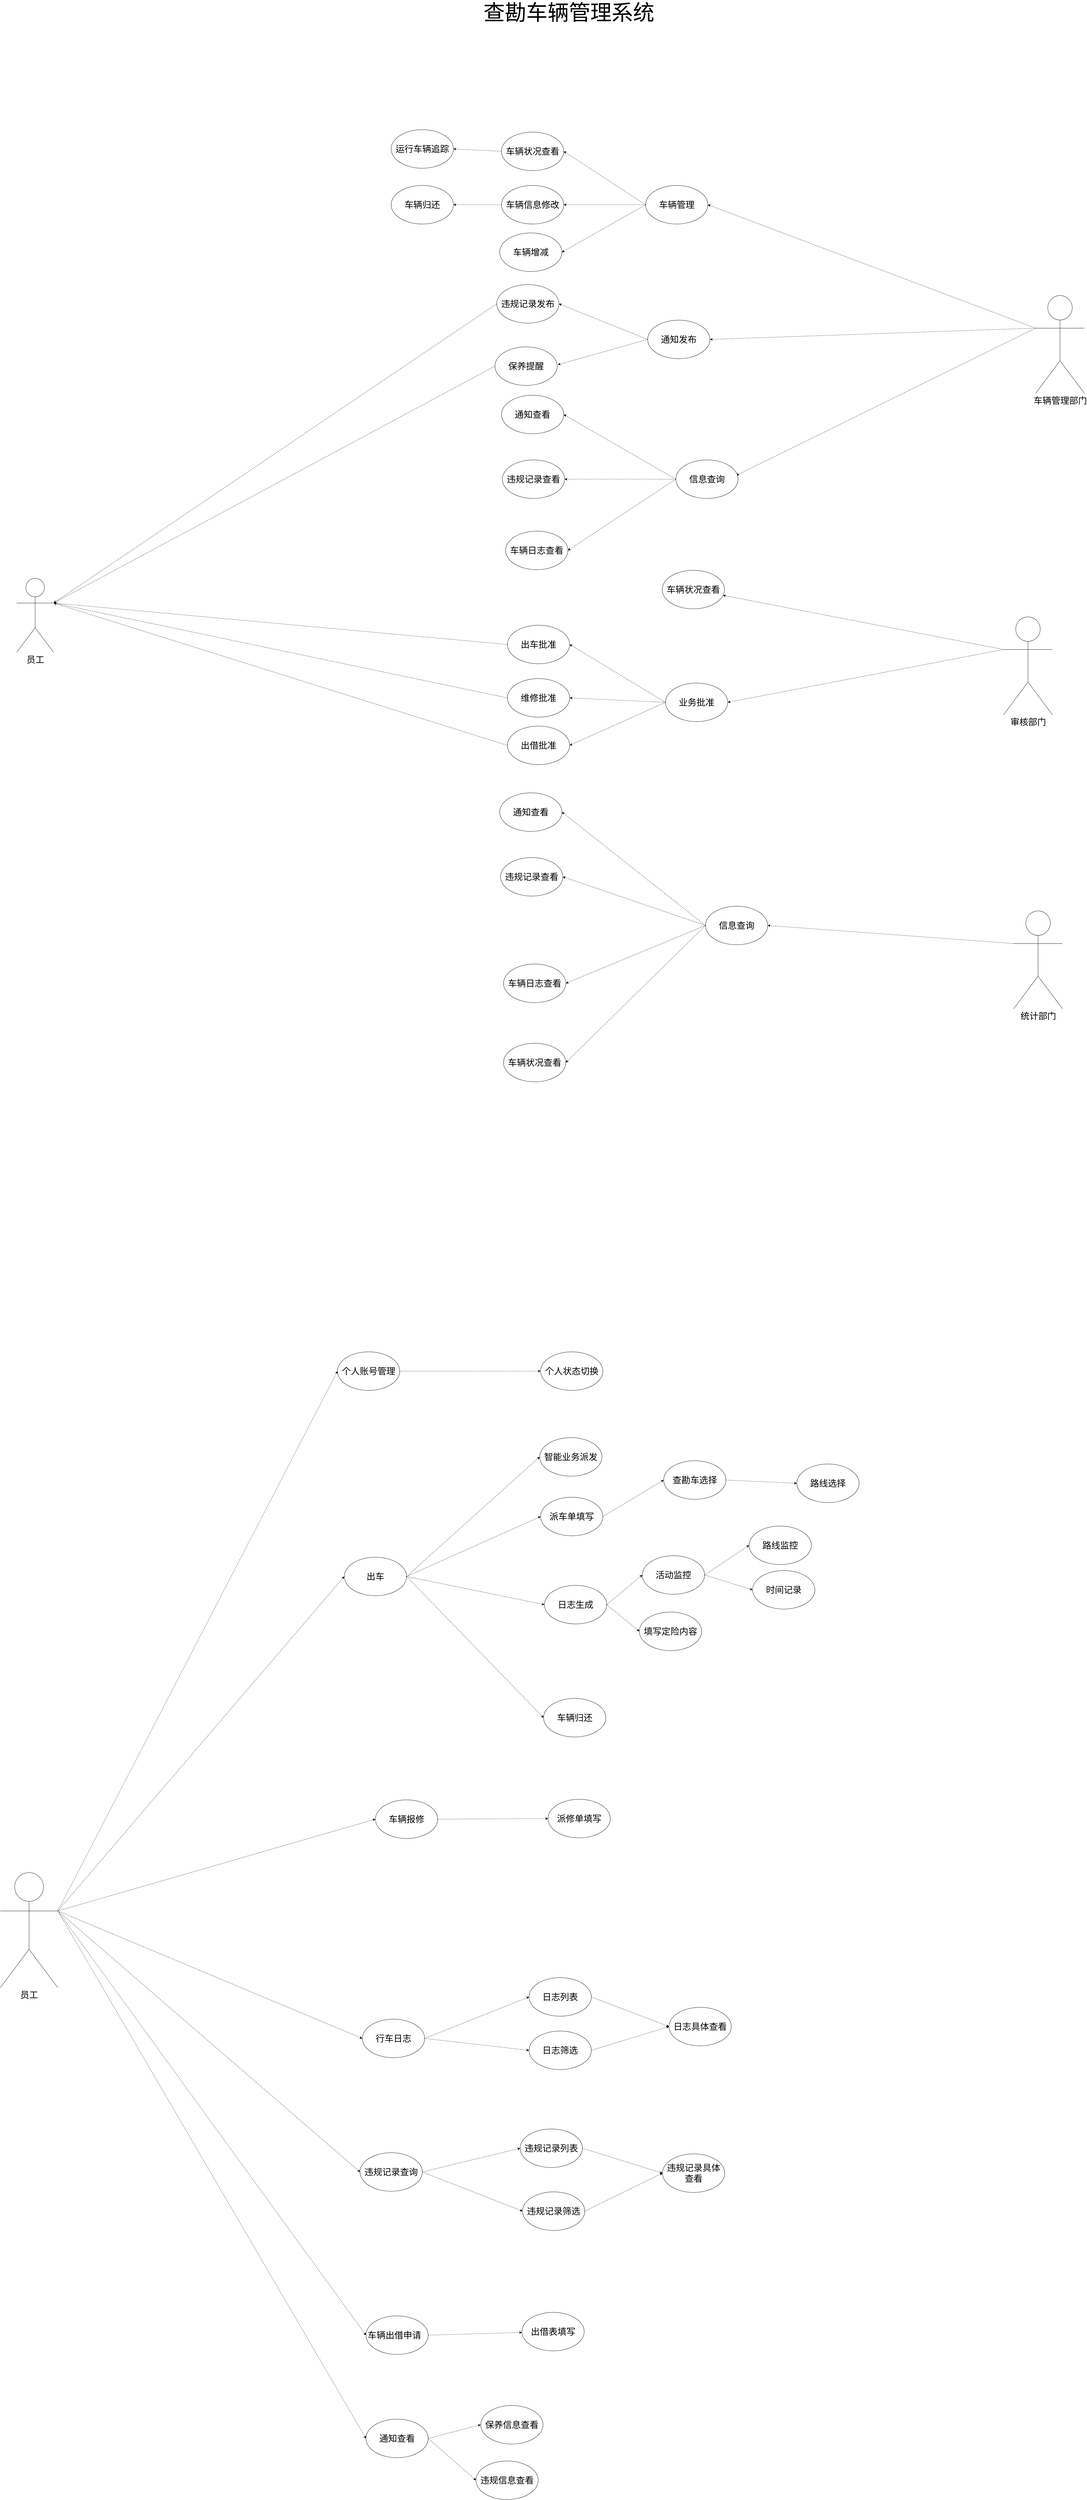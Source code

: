 <mxfile version="15.8.7" type="device"><diagram id="AefqvXw4kPY2xHrGlWsu" name="第 1 页"><mxGraphModel dx="3366" dy="1854" grid="0" gridSize="10" guides="1" tooltips="1" connect="1" arrows="1" fold="1" page="0" pageScale="1" pageWidth="827" pageHeight="1169" math="0" shadow="0"><root><mxCell id="0"/><mxCell id="1" parent="0"/><mxCell id="uO8q6Wdo7uk9rWbUg5Nj-2" value="&lt;font style=&quot;font-size: 30px;&quot;&gt;员工&lt;/font&gt;" style="shape=umlActor;verticalLabelPosition=bottom;verticalAlign=top;html=1;fontSize=30;" parent="1" vertex="1"><mxGeometry x="19" y="2154" width="125" height="250" as="geometry"/></mxCell><mxCell id="uO8q6Wdo7uk9rWbUg5Nj-3" value="&lt;font style=&quot;font-size: 72px&quot;&gt;查勘车辆管理系统&lt;/font&gt;" style="text;html=1;resizable=0;autosize=1;align=center;verticalAlign=middle;points=[];fillColor=none;strokeColor=none;rounded=0;fontSize=30;" parent="1" vertex="1"><mxGeometry x="1588" y="221" width="586" height="54" as="geometry"/></mxCell><mxCell id="uO8q6Wdo7uk9rWbUg5Nj-77" style="edgeStyle=none;rounded=0;orthogonalLoop=1;jettySize=auto;html=1;exitX=1;exitY=0.5;exitDx=0;exitDy=0;entryX=0;entryY=0.5;entryDx=0;entryDy=0;dashed=1;fontSize=30;" parent="1" source="uO8q6Wdo7uk9rWbUg5Nj-4" target="uO8q6Wdo7uk9rWbUg5Nj-21" edge="1"><mxGeometry relative="1" as="geometry"/></mxCell><mxCell id="uO8q6Wdo7uk9rWbUg5Nj-78" style="edgeStyle=none;rounded=0;orthogonalLoop=1;jettySize=auto;html=1;exitX=1;exitY=0.5;exitDx=0;exitDy=0;entryX=0;entryY=0.5;entryDx=0;entryDy=0;dashed=1;fontSize=30;" parent="1" source="uO8q6Wdo7uk9rWbUg5Nj-4" target="uO8q6Wdo7uk9rWbUg5Nj-32" edge="1"><mxGeometry relative="1" as="geometry"/></mxCell><mxCell id="uO8q6Wdo7uk9rWbUg5Nj-86" style="edgeStyle=none;rounded=0;orthogonalLoop=1;jettySize=auto;html=1;exitX=1;exitY=0.5;exitDx=0;exitDy=0;entryX=0;entryY=0.5;entryDx=0;entryDy=0;dashed=1;fontSize=30;" parent="1" source="uO8q6Wdo7uk9rWbUg5Nj-4" target="uO8q6Wdo7uk9rWbUg5Nj-24" edge="1"><mxGeometry relative="1" as="geometry"><mxPoint x="1792" y="6003" as="targetPoint"/></mxGeometry></mxCell><mxCell id="uO8q6Wdo7uk9rWbUg5Nj-115" style="edgeStyle=none;rounded=0;orthogonalLoop=1;jettySize=auto;html=1;exitX=1;exitY=0.5;exitDx=0;exitDy=0;entryX=0;entryY=0.5;entryDx=0;entryDy=0;dashed=1;fontSize=70;" parent="1" source="uO8q6Wdo7uk9rWbUg5Nj-4" target="uO8q6Wdo7uk9rWbUg5Nj-114" edge="1"><mxGeometry relative="1" as="geometry"/></mxCell><mxCell id="uO8q6Wdo7uk9rWbUg5Nj-4" value="&lt;font style=&quot;font-size: 30px;&quot;&gt;出车&lt;/font&gt;" style="ellipse;whiteSpace=wrap;html=1;fontSize=30;" parent="1" vertex="1"><mxGeometry x="1124" y="5453" width="210" height="130" as="geometry"/></mxCell><mxCell id="uO8q6Wdo7uk9rWbUg5Nj-68" style="edgeStyle=none;rounded=0;orthogonalLoop=1;jettySize=auto;html=1;exitX=0;exitY=0.333;exitDx=0;exitDy=0;exitPerimeter=0;entryX=1;entryY=0.5;entryDx=0;entryDy=0;dashed=1;fontSize=30;" parent="1" source="uO8q6Wdo7uk9rWbUg5Nj-5" target="uO8q6Wdo7uk9rWbUg5Nj-14" edge="1"><mxGeometry relative="1" as="geometry"/></mxCell><mxCell id="PCIgIh8agnce-Jcg2lv6-7" style="edgeStyle=none;rounded=0;orthogonalLoop=1;jettySize=auto;html=1;exitX=0;exitY=0.333;exitDx=0;exitDy=0;exitPerimeter=0;entryX=1;entryY=0.5;entryDx=0;entryDy=0;dashed=1;fontSize=30;" parent="1" source="uO8q6Wdo7uk9rWbUg5Nj-5" target="uO8q6Wdo7uk9rWbUg5Nj-18" edge="1"><mxGeometry relative="1" as="geometry"/></mxCell><mxCell id="PCIgIh8agnce-Jcg2lv6-8" style="edgeStyle=none;rounded=0;orthogonalLoop=1;jettySize=auto;html=1;exitX=0;exitY=0.333;exitDx=0;exitDy=0;exitPerimeter=0;dashed=1;fontSize=30;entryX=0.972;entryY=0.4;entryDx=0;entryDy=0;entryPerimeter=0;" parent="1" source="uO8q6Wdo7uk9rWbUg5Nj-5" target="uO8q6Wdo7uk9rWbUg5Nj-50" edge="1"><mxGeometry relative="1" as="geometry"><mxPoint x="2387.143" y="1710.0" as="targetPoint"/></mxGeometry></mxCell><mxCell id="uO8q6Wdo7uk9rWbUg5Nj-5" value="&lt;font style=&quot;font-size: 30px&quot;&gt;车辆管理部门&lt;/font&gt;" style="shape=umlActor;verticalLabelPosition=bottom;verticalAlign=top;html=1;fontSize=30;" parent="1" vertex="1"><mxGeometry x="3455" y="1201" width="165" height="330" as="geometry"/></mxCell><mxCell id="uO8q6Wdo7uk9rWbUg5Nj-87" style="edgeStyle=none;rounded=0;orthogonalLoop=1;jettySize=auto;html=1;exitX=1;exitY=0.5;exitDx=0;exitDy=0;entryX=0;entryY=0.5;entryDx=0;entryDy=0;dashed=1;fontSize=30;" parent="1" source="uO8q6Wdo7uk9rWbUg5Nj-6" target="uO8q6Wdo7uk9rWbUg5Nj-30" edge="1"><mxGeometry relative="1" as="geometry"/></mxCell><mxCell id="uO8q6Wdo7uk9rWbUg5Nj-6" value="&lt;span style=&quot;font-size: 30px;&quot;&gt;车辆报修&lt;/span&gt;" style="ellipse;whiteSpace=wrap;html=1;fontSize=30;" parent="1" vertex="1"><mxGeometry x="1229" y="6271" width="210" height="130" as="geometry"/></mxCell><mxCell id="uO8q6Wdo7uk9rWbUg5Nj-88" style="edgeStyle=none;rounded=0;orthogonalLoop=1;jettySize=auto;html=1;exitX=1;exitY=0.5;exitDx=0;exitDy=0;entryX=0;entryY=0.5;entryDx=0;entryDy=0;dashed=1;fontSize=30;" parent="1" source="uO8q6Wdo7uk9rWbUg5Nj-7" target="uO8q6Wdo7uk9rWbUg5Nj-31" edge="1"><mxGeometry relative="1" as="geometry"/></mxCell><mxCell id="uO8q6Wdo7uk9rWbUg5Nj-89" style="edgeStyle=none;rounded=0;orthogonalLoop=1;jettySize=auto;html=1;exitX=1;exitY=0.5;exitDx=0;exitDy=0;entryX=0;entryY=0.5;entryDx=0;entryDy=0;dashed=1;fontSize=30;" parent="1" source="uO8q6Wdo7uk9rWbUg5Nj-7" target="uO8q6Wdo7uk9rWbUg5Nj-40" edge="1"><mxGeometry relative="1" as="geometry"/></mxCell><mxCell id="uO8q6Wdo7uk9rWbUg5Nj-7" value="&lt;span style=&quot;font-size: 30px;&quot;&gt;行车日志&lt;/span&gt;" style="ellipse;whiteSpace=wrap;html=1;fontSize=30;" parent="1" vertex="1"><mxGeometry x="1185" y="7010" width="210" height="130" as="geometry"/></mxCell><mxCell id="uO8q6Wdo7uk9rWbUg5Nj-92" style="edgeStyle=none;rounded=0;orthogonalLoop=1;jettySize=auto;html=1;exitX=1;exitY=0.5;exitDx=0;exitDy=0;entryX=0;entryY=0.5;entryDx=0;entryDy=0;dashed=1;fontSize=30;" parent="1" source="uO8q6Wdo7uk9rWbUg5Nj-8" target="uO8q6Wdo7uk9rWbUg5Nj-35" edge="1"><mxGeometry relative="1" as="geometry"/></mxCell><mxCell id="uO8q6Wdo7uk9rWbUg5Nj-93" style="edgeStyle=none;rounded=0;orthogonalLoop=1;jettySize=auto;html=1;exitX=1;exitY=0.5;exitDx=0;exitDy=0;entryX=0;entryY=0.5;entryDx=0;entryDy=0;dashed=1;fontSize=30;" parent="1" source="uO8q6Wdo7uk9rWbUg5Nj-8" target="uO8q6Wdo7uk9rWbUg5Nj-39" edge="1"><mxGeometry relative="1" as="geometry"/></mxCell><mxCell id="uO8q6Wdo7uk9rWbUg5Nj-8" value="&lt;span style=&quot;font-size: 30px;&quot;&gt;违规记录查询&lt;/span&gt;" style="ellipse;whiteSpace=wrap;html=1;fontSize=30;" parent="1" vertex="1"><mxGeometry x="1177" y="7460" width="210" height="130" as="geometry"/></mxCell><mxCell id="uO8q6Wdo7uk9rWbUg5Nj-96" style="edgeStyle=none;rounded=0;orthogonalLoop=1;jettySize=auto;html=1;exitX=1;exitY=0.5;exitDx=0;exitDy=0;dashed=1;fontSize=30;" parent="1" source="uO8q6Wdo7uk9rWbUg5Nj-9" target="uO8q6Wdo7uk9rWbUg5Nj-36" edge="1"><mxGeometry relative="1" as="geometry"/></mxCell><mxCell id="uO8q6Wdo7uk9rWbUg5Nj-9" value="&lt;span style=&quot;font-size: 30px&quot;&gt;车辆出借申请&lt;/span&gt;&lt;span style=&quot;color: rgba(0 , 0 , 0 , 0) ; font-family: monospace ; font-size: 30px&quot;&gt;%&lt;/span&gt;" style="ellipse;whiteSpace=wrap;html=1;fontSize=30;" parent="1" vertex="1"><mxGeometry x="1197" y="8010" width="210" height="130" as="geometry"/></mxCell><mxCell id="uO8q6Wdo7uk9rWbUg5Nj-119" style="edgeStyle=none;rounded=0;orthogonalLoop=1;jettySize=auto;html=1;exitX=1;exitY=0.5;exitDx=0;exitDy=0;entryX=0;entryY=0.5;entryDx=0;entryDy=0;dashed=1;fontSize=70;" parent="1" source="uO8q6Wdo7uk9rWbUg5Nj-10" target="uO8q6Wdo7uk9rWbUg5Nj-118" edge="1"><mxGeometry relative="1" as="geometry"/></mxCell><mxCell id="uO8q6Wdo7uk9rWbUg5Nj-120" style="edgeStyle=none;rounded=0;orthogonalLoop=1;jettySize=auto;html=1;exitX=1;exitY=0.5;exitDx=0;exitDy=0;entryX=0;entryY=0.5;entryDx=0;entryDy=0;dashed=1;fontSize=70;" parent="1" source="uO8q6Wdo7uk9rWbUg5Nj-10" target="uO8q6Wdo7uk9rWbUg5Nj-117" edge="1"><mxGeometry relative="1" as="geometry"/></mxCell><mxCell id="uO8q6Wdo7uk9rWbUg5Nj-10" value="&lt;span style=&quot;font-size: 30px;&quot;&gt;通知查看&lt;/span&gt;" style="ellipse;whiteSpace=wrap;html=1;fontSize=30;" parent="1" vertex="1"><mxGeometry x="1197" y="8358" width="210" height="130" as="geometry"/></mxCell><mxCell id="uO8q6Wdo7uk9rWbUg5Nj-72" style="edgeStyle=none;rounded=0;orthogonalLoop=1;jettySize=auto;html=1;exitX=0;exitY=0.5;exitDx=0;exitDy=0;entryX=1;entryY=0.333;entryDx=0;entryDy=0;entryPerimeter=0;dashed=1;fontSize=30;" parent="1" source="uO8q6Wdo7uk9rWbUg5Nj-11" target="uO8q6Wdo7uk9rWbUg5Nj-2" edge="1"><mxGeometry relative="1" as="geometry"/></mxCell><mxCell id="uO8q6Wdo7uk9rWbUg5Nj-11" value="&lt;span style=&quot;font-size: 30px;&quot;&gt;出车批准&lt;/span&gt;" style="ellipse;whiteSpace=wrap;html=1;fontSize=30;" parent="1" vertex="1"><mxGeometry x="1674" y="2312" width="210" height="130" as="geometry"/></mxCell><mxCell id="uO8q6Wdo7uk9rWbUg5Nj-97" style="edgeStyle=none;rounded=0;orthogonalLoop=1;jettySize=auto;html=1;exitX=1;exitY=0.333;exitDx=0;exitDy=0;exitPerimeter=0;entryX=0;entryY=0.5;entryDx=0;entryDy=0;dashed=1;fontSize=30;" parent="1" source="uO8q6Wdo7uk9rWbUg5Nj-13" target="uO8q6Wdo7uk9rWbUg5Nj-4" edge="1"><mxGeometry relative="1" as="geometry"/></mxCell><mxCell id="uO8q6Wdo7uk9rWbUg5Nj-98" style="edgeStyle=none;rounded=0;orthogonalLoop=1;jettySize=auto;html=1;exitX=1;exitY=0.333;exitDx=0;exitDy=0;exitPerimeter=0;entryX=0;entryY=0.5;entryDx=0;entryDy=0;dashed=1;fontSize=30;" parent="1" source="uO8q6Wdo7uk9rWbUg5Nj-13" target="uO8q6Wdo7uk9rWbUg5Nj-6" edge="1"><mxGeometry relative="1" as="geometry"/></mxCell><mxCell id="uO8q6Wdo7uk9rWbUg5Nj-99" style="edgeStyle=none;rounded=0;orthogonalLoop=1;jettySize=auto;html=1;exitX=1;exitY=0.333;exitDx=0;exitDy=0;exitPerimeter=0;entryX=0;entryY=0.5;entryDx=0;entryDy=0;dashed=1;fontSize=30;" parent="1" source="uO8q6Wdo7uk9rWbUg5Nj-13" target="uO8q6Wdo7uk9rWbUg5Nj-7" edge="1"><mxGeometry relative="1" as="geometry"/></mxCell><mxCell id="uO8q6Wdo7uk9rWbUg5Nj-100" style="edgeStyle=none;rounded=0;orthogonalLoop=1;jettySize=auto;html=1;exitX=1;exitY=0.333;exitDx=0;exitDy=0;exitPerimeter=0;entryX=0;entryY=0.5;entryDx=0;entryDy=0;dashed=1;fontSize=30;" parent="1" source="uO8q6Wdo7uk9rWbUg5Nj-13" target="uO8q6Wdo7uk9rWbUg5Nj-8" edge="1"><mxGeometry relative="1" as="geometry"/></mxCell><mxCell id="uO8q6Wdo7uk9rWbUg5Nj-101" style="edgeStyle=none;rounded=0;orthogonalLoop=1;jettySize=auto;html=1;exitX=1;exitY=0.333;exitDx=0;exitDy=0;exitPerimeter=0;entryX=0;entryY=0.5;entryDx=0;entryDy=0;dashed=1;fontSize=30;" parent="1" source="uO8q6Wdo7uk9rWbUg5Nj-13" target="uO8q6Wdo7uk9rWbUg5Nj-9" edge="1"><mxGeometry relative="1" as="geometry"/></mxCell><mxCell id="uO8q6Wdo7uk9rWbUg5Nj-102" style="edgeStyle=none;rounded=0;orthogonalLoop=1;jettySize=auto;html=1;exitX=1;exitY=0.333;exitDx=0;exitDy=0;exitPerimeter=0;entryX=0;entryY=0.5;entryDx=0;entryDy=0;dashed=1;fontSize=30;" parent="1" source="uO8q6Wdo7uk9rWbUg5Nj-13" target="uO8q6Wdo7uk9rWbUg5Nj-10" edge="1"><mxGeometry relative="1" as="geometry"/></mxCell><mxCell id="uO8q6Wdo7uk9rWbUg5Nj-110" style="edgeStyle=none;rounded=0;orthogonalLoop=1;jettySize=auto;html=1;exitX=1;exitY=0.333;exitDx=0;exitDy=0;exitPerimeter=0;entryX=0;entryY=0.5;entryDx=0;entryDy=0;dashed=1;fontSize=70;" parent="1" source="uO8q6Wdo7uk9rWbUg5Nj-13" target="uO8q6Wdo7uk9rWbUg5Nj-108" edge="1"><mxGeometry relative="1" as="geometry"/></mxCell><mxCell id="uO8q6Wdo7uk9rWbUg5Nj-13" value="&lt;font style=&quot;font-size: 30px;&quot;&gt;员工&lt;/font&gt;" style="shape=umlActor;verticalLabelPosition=bottom;verticalAlign=top;html=1;fontSize=30;" parent="1" vertex="1"><mxGeometry x="-36" y="6516" width="194" height="388" as="geometry"/></mxCell><mxCell id="uO8q6Wdo7uk9rWbUg5Nj-55" style="rounded=0;orthogonalLoop=1;jettySize=auto;html=1;exitX=0;exitY=0.5;exitDx=0;exitDy=0;entryX=1;entryY=0.5;entryDx=0;entryDy=0;dashed=1;fontSize=30;" parent="1" source="uO8q6Wdo7uk9rWbUg5Nj-14" target="uO8q6Wdo7uk9rWbUg5Nj-45" edge="1"><mxGeometry relative="1" as="geometry"/></mxCell><mxCell id="uO8q6Wdo7uk9rWbUg5Nj-57" style="edgeStyle=none;rounded=0;orthogonalLoop=1;jettySize=auto;html=1;exitX=0;exitY=0.5;exitDx=0;exitDy=0;entryX=1;entryY=0.5;entryDx=0;entryDy=0;dashed=1;fontSize=30;" parent="1" source="uO8q6Wdo7uk9rWbUg5Nj-14" target="uO8q6Wdo7uk9rWbUg5Nj-46" edge="1"><mxGeometry relative="1" as="geometry"/></mxCell><mxCell id="uO8q6Wdo7uk9rWbUg5Nj-58" style="edgeStyle=none;rounded=0;orthogonalLoop=1;jettySize=auto;html=1;exitX=0;exitY=0.5;exitDx=0;exitDy=0;entryX=1;entryY=0.5;entryDx=0;entryDy=0;dashed=1;fontSize=30;" parent="1" source="uO8q6Wdo7uk9rWbUg5Nj-14" target="uO8q6Wdo7uk9rWbUg5Nj-47" edge="1"><mxGeometry relative="1" as="geometry"/></mxCell><mxCell id="uO8q6Wdo7uk9rWbUg5Nj-14" value="&lt;span style=&quot;font-size: 30px;&quot;&gt;车辆管理&lt;/span&gt;" style="ellipse;whiteSpace=wrap;html=1;fontSize=30;" parent="1" vertex="1"><mxGeometry x="2140" y="830" width="210" height="130" as="geometry"/></mxCell><mxCell id="uO8q6Wdo7uk9rWbUg5Nj-73" style="edgeStyle=none;rounded=0;orthogonalLoop=1;jettySize=auto;html=1;exitX=0;exitY=0.5;exitDx=0;exitDy=0;entryX=1;entryY=0.333;entryDx=0;entryDy=0;entryPerimeter=0;dashed=1;fontSize=30;" parent="1" source="uO8q6Wdo7uk9rWbUg5Nj-15" target="uO8q6Wdo7uk9rWbUg5Nj-2" edge="1"><mxGeometry relative="1" as="geometry"/></mxCell><mxCell id="uO8q6Wdo7uk9rWbUg5Nj-15" value="&lt;span style=&quot;font-size: 30px;&quot;&gt;维修批准&lt;/span&gt;" style="ellipse;whiteSpace=wrap;html=1;fontSize=30;" parent="1" vertex="1"><mxGeometry x="1674" y="2492" width="210" height="130" as="geometry"/></mxCell><mxCell id="uO8q6Wdo7uk9rWbUg5Nj-16" value="&lt;span style=&quot;font-size: 30px;&quot;&gt;车辆日志查看&lt;/span&gt;" style="ellipse;whiteSpace=wrap;html=1;fontSize=30;" parent="1" vertex="1"><mxGeometry x="1661" y="3454" width="210" height="130" as="geometry"/></mxCell><mxCell id="uO8q6Wdo7uk9rWbUg5Nj-17" value="&lt;span style=&quot;font-size: 30px;&quot;&gt;违规记录查看&lt;/span&gt;" style="ellipse;whiteSpace=wrap;html=1;fontSize=30;" parent="1" vertex="1"><mxGeometry x="1657" y="1755" width="210" height="130" as="geometry"/></mxCell><mxCell id="uO8q6Wdo7uk9rWbUg5Nj-62" style="edgeStyle=none;rounded=0;orthogonalLoop=1;jettySize=auto;html=1;exitX=0;exitY=0.5;exitDx=0;exitDy=0;entryX=1;entryY=0.5;entryDx=0;entryDy=0;dashed=1;fontSize=30;" parent="1" source="uO8q6Wdo7uk9rWbUg5Nj-18" target="uO8q6Wdo7uk9rWbUg5Nj-51" edge="1"><mxGeometry relative="1" as="geometry"/></mxCell><mxCell id="uO8q6Wdo7uk9rWbUg5Nj-63" style="edgeStyle=none;rounded=0;orthogonalLoop=1;jettySize=auto;html=1;exitX=0;exitY=0.5;exitDx=0;exitDy=0;dashed=1;fontSize=30;" parent="1" source="uO8q6Wdo7uk9rWbUg5Nj-18" edge="1"><mxGeometry relative="1" as="geometry"><mxPoint x="1844" y="1434" as="targetPoint"/></mxGeometry></mxCell><mxCell id="uO8q6Wdo7uk9rWbUg5Nj-18" value="&lt;span style=&quot;font-size: 30px;&quot;&gt;通知发布&lt;/span&gt;" style="ellipse;whiteSpace=wrap;html=1;fontSize=30;" parent="1" vertex="1"><mxGeometry x="2147" y="1284" width="210" height="130" as="geometry"/></mxCell><mxCell id="uO8q6Wdo7uk9rWbUg5Nj-74" style="edgeStyle=none;rounded=0;orthogonalLoop=1;jettySize=auto;html=1;exitX=0;exitY=0.5;exitDx=0;exitDy=0;entryX=1;entryY=0.333;entryDx=0;entryDy=0;entryPerimeter=0;dashed=1;fontSize=30;" parent="1" source="uO8q6Wdo7uk9rWbUg5Nj-19" target="uO8q6Wdo7uk9rWbUg5Nj-2" edge="1"><mxGeometry relative="1" as="geometry"/></mxCell><mxCell id="uO8q6Wdo7uk9rWbUg5Nj-19" value="&lt;span style=&quot;font-size: 30px;&quot;&gt;出借批准&lt;/span&gt;" style="ellipse;whiteSpace=wrap;html=1;fontSize=30;" parent="1" vertex="1"><mxGeometry x="1674" y="2652" width="210" height="130" as="geometry"/></mxCell><mxCell id="uO8q6Wdo7uk9rWbUg5Nj-79" style="edgeStyle=none;rounded=0;orthogonalLoop=1;jettySize=auto;html=1;exitX=1;exitY=0.5;exitDx=0;exitDy=0;entryX=0;entryY=0.5;entryDx=0;entryDy=0;dashed=1;fontSize=30;" parent="1" source="uO8q6Wdo7uk9rWbUg5Nj-21" target="uO8q6Wdo7uk9rWbUg5Nj-22" edge="1"><mxGeometry relative="1" as="geometry"><mxPoint x="2149.0" y="4979.0" as="targetPoint"/></mxGeometry></mxCell><mxCell id="uO8q6Wdo7uk9rWbUg5Nj-21" value="&lt;font style=&quot;font-size: 30px;&quot;&gt;派车单填写&lt;/font&gt;" style="ellipse;whiteSpace=wrap;html=1;fontSize=30;" parent="1" vertex="1"><mxGeometry x="1786" y="5251" width="210" height="130" as="geometry"/></mxCell><mxCell id="blywXijYz2_gsY_kcDW_-5" style="edgeStyle=none;rounded=0;orthogonalLoop=1;jettySize=auto;html=1;exitX=1;exitY=0.5;exitDx=0;exitDy=0;entryX=0;entryY=0.5;entryDx=0;entryDy=0;dashed=1;fontSize=30;" parent="1" source="uO8q6Wdo7uk9rWbUg5Nj-22" target="uO8q6Wdo7uk9rWbUg5Nj-23" edge="1"><mxGeometry relative="1" as="geometry"/></mxCell><mxCell id="uO8q6Wdo7uk9rWbUg5Nj-22" value="&lt;span style=&quot;font-size: 30px;&quot;&gt;查勘车选择&lt;/span&gt;" style="ellipse;whiteSpace=wrap;html=1;fontSize=30;" parent="1" vertex="1"><mxGeometry x="2201" y="5128" width="210" height="130" as="geometry"/></mxCell><mxCell id="uO8q6Wdo7uk9rWbUg5Nj-23" value="&lt;span style=&quot;font-size: 30px;&quot;&gt;路线选择&lt;/span&gt;" style="ellipse;whiteSpace=wrap;html=1;fontSize=30;" parent="1" vertex="1"><mxGeometry x="2650" y="5139" width="210" height="130" as="geometry"/></mxCell><mxCell id="uO8q6Wdo7uk9rWbUg5Nj-24" value="&lt;span style=&quot;font-size: 30px;&quot;&gt;车辆归还&lt;/span&gt;" style="ellipse;whiteSpace=wrap;html=1;fontSize=30;" parent="1" vertex="1"><mxGeometry x="1796" y="5929" width="210" height="130" as="geometry"/></mxCell><mxCell id="uO8q6Wdo7uk9rWbUg5Nj-83" style="edgeStyle=none;rounded=0;orthogonalLoop=1;jettySize=auto;html=1;exitX=1;exitY=0.5;exitDx=0;exitDy=0;entryX=0;entryY=0.5;entryDx=0;entryDy=0;dashed=1;fontSize=30;" parent="1" source="uO8q6Wdo7uk9rWbUg5Nj-25" target="uO8q6Wdo7uk9rWbUg5Nj-26" edge="1"><mxGeometry relative="1" as="geometry"/></mxCell><mxCell id="uO8q6Wdo7uk9rWbUg5Nj-84" style="edgeStyle=none;rounded=0;orthogonalLoop=1;jettySize=auto;html=1;exitX=1;exitY=0.5;exitDx=0;exitDy=0;entryX=0;entryY=0.5;entryDx=0;entryDy=0;dashed=1;fontSize=30;" parent="1" source="uO8q6Wdo7uk9rWbUg5Nj-25" target="uO8q6Wdo7uk9rWbUg5Nj-29" edge="1"><mxGeometry relative="1" as="geometry"/></mxCell><mxCell id="uO8q6Wdo7uk9rWbUg5Nj-25" value="&lt;font style=&quot;font-size: 30px;&quot;&gt;活动监控&lt;/font&gt;" style="ellipse;whiteSpace=wrap;html=1;fontSize=30;" parent="1" vertex="1"><mxGeometry x="2129" y="5448" width="210" height="130" as="geometry"/></mxCell><mxCell id="uO8q6Wdo7uk9rWbUg5Nj-26" value="&lt;font style=&quot;font-size: 30px;&quot;&gt;路线监控&lt;/font&gt;" style="ellipse;whiteSpace=wrap;html=1;fontSize=30;" parent="1" vertex="1"><mxGeometry x="2489" y="5348" width="210" height="130" as="geometry"/></mxCell><mxCell id="uO8q6Wdo7uk9rWbUg5Nj-27" value="&lt;span style=&quot;font-size: 30px;&quot;&gt;填写定险内容&lt;/span&gt;" style="ellipse;whiteSpace=wrap;html=1;fontSize=30;" parent="1" vertex="1"><mxGeometry x="2119" y="5638" width="210" height="130" as="geometry"/></mxCell><mxCell id="uO8q6Wdo7uk9rWbUg5Nj-29" value="&lt;span style=&quot;font-size: 30px;&quot;&gt;时间记录&lt;/span&gt;" style="ellipse;whiteSpace=wrap;html=1;fontSize=30;" parent="1" vertex="1"><mxGeometry x="2501" y="5498" width="210" height="130" as="geometry"/></mxCell><mxCell id="uO8q6Wdo7uk9rWbUg5Nj-30" value="&lt;span style=&quot;font-size: 30px;&quot;&gt;派修单填写&lt;/span&gt;" style="ellipse;whiteSpace=wrap;html=1;fontSize=30;" parent="1" vertex="1"><mxGeometry x="1811" y="6269" width="210" height="130" as="geometry"/></mxCell><mxCell id="uO8q6Wdo7uk9rWbUg5Nj-90" style="edgeStyle=none;rounded=0;orthogonalLoop=1;jettySize=auto;html=1;exitX=1;exitY=0.5;exitDx=0;exitDy=0;entryX=0;entryY=0.5;entryDx=0;entryDy=0;dashed=1;fontSize=30;" parent="1" source="uO8q6Wdo7uk9rWbUg5Nj-31" target="uO8q6Wdo7uk9rWbUg5Nj-38" edge="1"><mxGeometry relative="1" as="geometry"/></mxCell><mxCell id="uO8q6Wdo7uk9rWbUg5Nj-31" value="&lt;span style=&quot;font-size: 30px;&quot;&gt;日志列表&lt;/span&gt;" style="ellipse;whiteSpace=wrap;html=1;fontSize=30;" parent="1" vertex="1"><mxGeometry x="1747" y="6870" width="210" height="130" as="geometry"/></mxCell><mxCell id="uO8q6Wdo7uk9rWbUg5Nj-81" style="edgeStyle=none;rounded=0;orthogonalLoop=1;jettySize=auto;html=1;exitX=1;exitY=0.5;exitDx=0;exitDy=0;entryX=0;entryY=0.5;entryDx=0;entryDy=0;dashed=1;fontSize=30;" parent="1" source="uO8q6Wdo7uk9rWbUg5Nj-32" target="uO8q6Wdo7uk9rWbUg5Nj-25" edge="1"><mxGeometry relative="1" as="geometry"/></mxCell><mxCell id="uO8q6Wdo7uk9rWbUg5Nj-82" style="edgeStyle=none;rounded=0;orthogonalLoop=1;jettySize=auto;html=1;exitX=1;exitY=0.5;exitDx=0;exitDy=0;entryX=0;entryY=0.5;entryDx=0;entryDy=0;dashed=1;fontSize=30;" parent="1" source="uO8q6Wdo7uk9rWbUg5Nj-32" target="uO8q6Wdo7uk9rWbUg5Nj-27" edge="1"><mxGeometry relative="1" as="geometry"/></mxCell><mxCell id="uO8q6Wdo7uk9rWbUg5Nj-32" value="&lt;font style=&quot;font-size: 30px;&quot;&gt;日志生成&lt;/font&gt;" style="ellipse;whiteSpace=wrap;html=1;fontSize=30;" parent="1" vertex="1"><mxGeometry x="1799" y="5548" width="210" height="130" as="geometry"/></mxCell><mxCell id="uO8q6Wdo7uk9rWbUg5Nj-94" style="edgeStyle=none;rounded=0;orthogonalLoop=1;jettySize=auto;html=1;exitX=1;exitY=0.5;exitDx=0;exitDy=0;entryX=0;entryY=0.5;entryDx=0;entryDy=0;dashed=1;fontSize=30;" parent="1" source="uO8q6Wdo7uk9rWbUg5Nj-35" target="uO8q6Wdo7uk9rWbUg5Nj-37" edge="1"><mxGeometry relative="1" as="geometry"/></mxCell><mxCell id="uO8q6Wdo7uk9rWbUg5Nj-35" value="&lt;span style=&quot;font-size: 30px;&quot;&gt;违规记录列表&lt;/span&gt;" style="ellipse;whiteSpace=wrap;html=1;fontSize=30;" parent="1" vertex="1"><mxGeometry x="1717" y="7380" width="210" height="130" as="geometry"/></mxCell><mxCell id="uO8q6Wdo7uk9rWbUg5Nj-36" value="&lt;span style=&quot;font-size: 30px;&quot;&gt;出借表填写&lt;/span&gt;" style="ellipse;whiteSpace=wrap;html=1;fontSize=30;" parent="1" vertex="1"><mxGeometry x="1723" y="7998" width="210" height="130" as="geometry"/></mxCell><mxCell id="uO8q6Wdo7uk9rWbUg5Nj-37" value="&lt;span style=&quot;font-size: 30px;&quot;&gt;违规记录具体查看&lt;/span&gt;" style="ellipse;whiteSpace=wrap;html=1;fontSize=30;" parent="1" vertex="1"><mxGeometry x="2197" y="7464" width="210" height="130" as="geometry"/></mxCell><mxCell id="uO8q6Wdo7uk9rWbUg5Nj-38" value="&lt;span style=&quot;font-size: 30px;&quot;&gt;日志具体查看&lt;/span&gt;" style="ellipse;whiteSpace=wrap;html=1;fontSize=30;" parent="1" vertex="1"><mxGeometry x="2219" y="6970" width="210" height="130" as="geometry"/></mxCell><mxCell id="uO8q6Wdo7uk9rWbUg5Nj-95" style="edgeStyle=none;rounded=0;orthogonalLoop=1;jettySize=auto;html=1;exitX=1;exitY=0.5;exitDx=0;exitDy=0;entryX=0;entryY=0.5;entryDx=0;entryDy=0;dashed=1;fontSize=30;" parent="1" source="uO8q6Wdo7uk9rWbUg5Nj-39" target="uO8q6Wdo7uk9rWbUg5Nj-37" edge="1"><mxGeometry relative="1" as="geometry"/></mxCell><mxCell id="uO8q6Wdo7uk9rWbUg5Nj-39" value="&lt;span style=&quot;font-size: 30px;&quot;&gt;违规记录筛选&lt;/span&gt;" style="ellipse;whiteSpace=wrap;html=1;fontSize=30;" parent="1" vertex="1"><mxGeometry x="1725" y="7592" width="210" height="130" as="geometry"/></mxCell><mxCell id="uO8q6Wdo7uk9rWbUg5Nj-91" style="edgeStyle=none;rounded=0;orthogonalLoop=1;jettySize=auto;html=1;exitX=1;exitY=0.5;exitDx=0;exitDy=0;entryX=0;entryY=0.5;entryDx=0;entryDy=0;dashed=1;fontSize=30;" parent="1" source="uO8q6Wdo7uk9rWbUg5Nj-40" target="uO8q6Wdo7uk9rWbUg5Nj-38" edge="1"><mxGeometry relative="1" as="geometry"/></mxCell><mxCell id="uO8q6Wdo7uk9rWbUg5Nj-40" value="&lt;span style=&quot;font-size: 30px;&quot;&gt;日志筛选&lt;/span&gt;" style="ellipse;whiteSpace=wrap;html=1;fontSize=30;" parent="1" vertex="1"><mxGeometry x="1747" y="7050" width="210" height="130" as="geometry"/></mxCell><mxCell id="uO8q6Wdo7uk9rWbUg5Nj-124" style="edgeStyle=none;rounded=0;orthogonalLoop=1;jettySize=auto;html=1;exitX=0;exitY=0.5;exitDx=0;exitDy=0;entryX=1;entryY=0.5;entryDx=0;entryDy=0;dashed=1;fontSize=70;" parent="1" source="uO8q6Wdo7uk9rWbUg5Nj-45" target="uO8q6Wdo7uk9rWbUg5Nj-123" edge="1"><mxGeometry relative="1" as="geometry"/></mxCell><mxCell id="uO8q6Wdo7uk9rWbUg5Nj-45" value="&lt;span style=&quot;font-size: 30px;&quot;&gt;车辆状况查看&lt;/span&gt;" style="ellipse;whiteSpace=wrap;html=1;fontSize=30;" parent="1" vertex="1"><mxGeometry x="1654" y="650" width="210" height="130" as="geometry"/></mxCell><mxCell id="uO8q6Wdo7uk9rWbUg5Nj-122" style="edgeStyle=none;rounded=0;orthogonalLoop=1;jettySize=auto;html=1;exitX=0;exitY=0.5;exitDx=0;exitDy=0;entryX=1;entryY=0.5;entryDx=0;entryDy=0;dashed=1;fontSize=70;" parent="1" source="uO8q6Wdo7uk9rWbUg5Nj-46" target="uO8q6Wdo7uk9rWbUg5Nj-121" edge="1"><mxGeometry relative="1" as="geometry"/></mxCell><mxCell id="uO8q6Wdo7uk9rWbUg5Nj-46" value="&lt;span style=&quot;font-size: 30px;&quot;&gt;车辆信息修改&lt;/span&gt;" style="ellipse;whiteSpace=wrap;html=1;fontSize=30;" parent="1" vertex="1"><mxGeometry x="1654" y="830" width="210" height="130" as="geometry"/></mxCell><mxCell id="uO8q6Wdo7uk9rWbUg5Nj-47" value="&lt;span style=&quot;font-size: 30px&quot;&gt;车辆增减&lt;/span&gt;" style="ellipse;whiteSpace=wrap;html=1;fontSize=30;" parent="1" vertex="1"><mxGeometry x="1648" y="990" width="210" height="130" as="geometry"/></mxCell><mxCell id="uO8q6Wdo7uk9rWbUg5Nj-59" style="edgeStyle=none;rounded=0;orthogonalLoop=1;jettySize=auto;html=1;exitX=0;exitY=0.5;exitDx=0;exitDy=0;entryX=1;entryY=0.5;entryDx=0;entryDy=0;dashed=1;fontSize=30;" parent="1" source="uO8q6Wdo7uk9rWbUg5Nj-49" target="uO8q6Wdo7uk9rWbUg5Nj-11" edge="1"><mxGeometry relative="1" as="geometry"/></mxCell><mxCell id="uO8q6Wdo7uk9rWbUg5Nj-60" style="edgeStyle=none;rounded=0;orthogonalLoop=1;jettySize=auto;html=1;exitX=0;exitY=0.5;exitDx=0;exitDy=0;entryX=1;entryY=0.5;entryDx=0;entryDy=0;dashed=1;fontSize=30;" parent="1" source="uO8q6Wdo7uk9rWbUg5Nj-49" target="uO8q6Wdo7uk9rWbUg5Nj-15" edge="1"><mxGeometry relative="1" as="geometry"/></mxCell><mxCell id="uO8q6Wdo7uk9rWbUg5Nj-61" style="edgeStyle=none;rounded=0;orthogonalLoop=1;jettySize=auto;html=1;exitX=0;exitY=0.5;exitDx=0;exitDy=0;entryX=1;entryY=0.5;entryDx=0;entryDy=0;dashed=1;fontSize=30;" parent="1" source="uO8q6Wdo7uk9rWbUg5Nj-49" target="uO8q6Wdo7uk9rWbUg5Nj-19" edge="1"><mxGeometry relative="1" as="geometry"/></mxCell><mxCell id="uO8q6Wdo7uk9rWbUg5Nj-49" value="&lt;span style=&quot;font-size: 30px;&quot;&gt;业务批准&lt;/span&gt;" style="ellipse;whiteSpace=wrap;html=1;fontSize=30;" parent="1" vertex="1"><mxGeometry x="2207" y="2507" width="210" height="130" as="geometry"/></mxCell><mxCell id="uO8q6Wdo7uk9rWbUg5Nj-65" style="edgeStyle=none;rounded=0;orthogonalLoop=1;jettySize=auto;html=1;exitX=0;exitY=0.5;exitDx=0;exitDy=0;entryX=1;entryY=0.5;entryDx=0;entryDy=0;dashed=1;fontSize=30;" parent="1" source="uO8q6Wdo7uk9rWbUg5Nj-50" target="uO8q6Wdo7uk9rWbUg5Nj-17" edge="1"><mxGeometry relative="1" as="geometry"/></mxCell><mxCell id="PCIgIh8agnce-Jcg2lv6-9" style="edgeStyle=none;rounded=0;orthogonalLoop=1;jettySize=auto;html=1;exitX=0;exitY=0.5;exitDx=0;exitDy=0;dashed=1;fontSize=30;entryX=1;entryY=0.5;entryDx=0;entryDy=0;" parent="1" source="uO8q6Wdo7uk9rWbUg5Nj-50" target="PCIgIh8agnce-Jcg2lv6-10" edge="1"><mxGeometry relative="1" as="geometry"><mxPoint x="1850.0" y="1620.857" as="targetPoint"/></mxGeometry></mxCell><mxCell id="InfANlgXZ6GfZRxezS2T-4" style="edgeStyle=none;rounded=0;orthogonalLoop=1;jettySize=auto;html=1;exitX=0;exitY=0.5;exitDx=0;exitDy=0;entryX=1;entryY=0.5;entryDx=0;entryDy=0;dashed=1;fontSize=30;" parent="1" source="uO8q6Wdo7uk9rWbUg5Nj-50" target="InfANlgXZ6GfZRxezS2T-2" edge="1"><mxGeometry relative="1" as="geometry"/></mxCell><mxCell id="uO8q6Wdo7uk9rWbUg5Nj-50" value="&lt;span style=&quot;font-size: 30px;&quot;&gt;信息查询&lt;/span&gt;" style="ellipse;whiteSpace=wrap;html=1;fontSize=30;" parent="1" vertex="1"><mxGeometry x="2242" y="1755" width="210" height="130" as="geometry"/></mxCell><mxCell id="uO8q6Wdo7uk9rWbUg5Nj-75" style="edgeStyle=none;rounded=0;orthogonalLoop=1;jettySize=auto;html=1;exitX=0;exitY=0.5;exitDx=0;exitDy=0;entryX=1;entryY=0.333;entryDx=0;entryDy=0;entryPerimeter=0;dashed=1;fontSize=30;" parent="1" source="uO8q6Wdo7uk9rWbUg5Nj-51" target="uO8q6Wdo7uk9rWbUg5Nj-2" edge="1"><mxGeometry relative="1" as="geometry"/></mxCell><mxCell id="uO8q6Wdo7uk9rWbUg5Nj-51" value="&lt;span style=&quot;font-size: 30px;&quot;&gt;违规记录发布&lt;/span&gt;" style="ellipse;whiteSpace=wrap;html=1;fontSize=30;" parent="1" vertex="1"><mxGeometry x="1638" y="1164" width="210" height="130" as="geometry"/></mxCell><mxCell id="uO8q6Wdo7uk9rWbUg5Nj-76" style="edgeStyle=none;rounded=0;orthogonalLoop=1;jettySize=auto;html=1;exitX=0;exitY=0.5;exitDx=0;exitDy=0;entryX=1;entryY=0.333;entryDx=0;entryDy=0;entryPerimeter=0;dashed=1;fontSize=30;" parent="1" source="uO8q6Wdo7uk9rWbUg5Nj-52" target="uO8q6Wdo7uk9rWbUg5Nj-2" edge="1"><mxGeometry relative="1" as="geometry"/></mxCell><mxCell id="uO8q6Wdo7uk9rWbUg5Nj-52" value="&lt;span style=&quot;font-size: 30px;&quot;&gt;保养提醒&lt;/span&gt;" style="ellipse;whiteSpace=wrap;html=1;fontSize=30;" parent="1" vertex="1"><mxGeometry x="1632" y="1374" width="210" height="130" as="geometry"/></mxCell><mxCell id="uO8q6Wdo7uk9rWbUg5Nj-107" value="&lt;span style=&quot;font-size: 30px;&quot;&gt;个人状态切换&lt;/span&gt;" style="ellipse;whiteSpace=wrap;html=1;fontSize=30;" parent="1" vertex="1"><mxGeometry x="1786" y="4761" width="210" height="130" as="geometry"/></mxCell><mxCell id="uO8q6Wdo7uk9rWbUg5Nj-109" style="edgeStyle=none;rounded=0;orthogonalLoop=1;jettySize=auto;html=1;exitX=1;exitY=0.5;exitDx=0;exitDy=0;entryX=0;entryY=0.5;entryDx=0;entryDy=0;dashed=1;fontSize=70;" parent="1" source="uO8q6Wdo7uk9rWbUg5Nj-108" target="uO8q6Wdo7uk9rWbUg5Nj-107" edge="1"><mxGeometry relative="1" as="geometry"/></mxCell><mxCell id="uO8q6Wdo7uk9rWbUg5Nj-108" value="&lt;span style=&quot;font-weight: normal&quot;&gt;个人账号管理&lt;/span&gt;" style="ellipse;whiteSpace=wrap;html=1;fontSize=30;fontStyle=1" parent="1" vertex="1"><mxGeometry x="1101" y="4761" width="210" height="130" as="geometry"/></mxCell><mxCell id="uO8q6Wdo7uk9rWbUg5Nj-114" value="&lt;span style=&quot;font-size: 30px&quot;&gt;智能业务派发&lt;/span&gt;" style="ellipse;whiteSpace=wrap;html=1;fontSize=30;" parent="1" vertex="1"><mxGeometry x="1783" y="5050" width="210" height="130" as="geometry"/></mxCell><mxCell id="uO8q6Wdo7uk9rWbUg5Nj-117" value="&lt;span style=&quot;font-size: 30px&quot;&gt;违规信息查看&lt;/span&gt;" style="ellipse;whiteSpace=wrap;html=1;fontSize=30;" parent="1" vertex="1"><mxGeometry x="1568" y="8499" width="210" height="130" as="geometry"/></mxCell><mxCell id="uO8q6Wdo7uk9rWbUg5Nj-118" value="保养信息查看" style="ellipse;whiteSpace=wrap;html=1;fontSize=30;" parent="1" vertex="1"><mxGeometry x="1584" y="8312" width="210" height="130" as="geometry"/></mxCell><mxCell id="uO8q6Wdo7uk9rWbUg5Nj-121" value="车辆归还" style="ellipse;whiteSpace=wrap;html=1;fontSize=30;" parent="1" vertex="1"><mxGeometry x="1282" y="830" width="210" height="130" as="geometry"/></mxCell><mxCell id="uO8q6Wdo7uk9rWbUg5Nj-123" value="&lt;span style=&quot;font-size: 30px&quot;&gt;运行车辆追踪&lt;/span&gt;" style="ellipse;whiteSpace=wrap;html=1;fontSize=30;" parent="1" vertex="1"><mxGeometry x="1282" y="642" width="210" height="130" as="geometry"/></mxCell><mxCell id="PCIgIh8agnce-Jcg2lv6-4" style="edgeStyle=none;rounded=0;orthogonalLoop=1;jettySize=auto;html=1;exitX=0;exitY=0.333;exitDx=0;exitDy=0;exitPerimeter=0;entryX=1;entryY=0.5;entryDx=0;entryDy=0;dashed=1;fontSize=30;" parent="1" source="PCIgIh8agnce-Jcg2lv6-1" target="uO8q6Wdo7uk9rWbUg5Nj-49" edge="1"><mxGeometry relative="1" as="geometry"/></mxCell><mxCell id="PCIgIh8agnce-Jcg2lv6-5" style="edgeStyle=none;rounded=0;orthogonalLoop=1;jettySize=auto;html=1;exitX=0;exitY=0.333;exitDx=0;exitDy=0;exitPerimeter=0;dashed=1;fontSize=30;" parent="1" source="PCIgIh8agnce-Jcg2lv6-1" target="PCIgIh8agnce-Jcg2lv6-6" edge="1"><mxGeometry relative="1" as="geometry"><mxPoint x="2497.333" y="2301.667" as="targetPoint"/></mxGeometry></mxCell><mxCell id="PCIgIh8agnce-Jcg2lv6-1" value="&lt;font style=&quot;font-size: 30px&quot;&gt;审核部门&lt;br&gt;&lt;/font&gt;" style="shape=umlActor;verticalLabelPosition=bottom;verticalAlign=top;html=1;fontSize=30;" parent="1" vertex="1"><mxGeometry x="3347" y="2284" width="165" height="330" as="geometry"/></mxCell><mxCell id="PCIgIh8agnce-Jcg2lv6-12" style="edgeStyle=none;rounded=0;orthogonalLoop=1;jettySize=auto;html=1;exitX=0;exitY=0.333;exitDx=0;exitDy=0;exitPerimeter=0;entryX=1;entryY=0.5;entryDx=0;entryDy=0;dashed=1;fontSize=30;" parent="1" source="PCIgIh8agnce-Jcg2lv6-3" target="PCIgIh8agnce-Jcg2lv6-16" edge="1"><mxGeometry relative="1" as="geometry"><mxPoint x="2422" y="3073" as="targetPoint"/></mxGeometry></mxCell><mxCell id="PCIgIh8agnce-Jcg2lv6-3" value="&lt;font style=&quot;font-size: 30px&quot;&gt;统计部门&lt;br&gt;&lt;/font&gt;" style="shape=umlActor;verticalLabelPosition=bottom;verticalAlign=top;html=1;fontSize=30;" parent="1" vertex="1"><mxGeometry x="3381" y="3275" width="165" height="330" as="geometry"/></mxCell><mxCell id="PCIgIh8agnce-Jcg2lv6-6" value="&lt;span style=&quot;font-size: 30px;&quot;&gt;车辆状况查看&lt;/span&gt;" style="ellipse;whiteSpace=wrap;html=1;fontSize=30;" parent="1" vertex="1"><mxGeometry x="2196" y="2127" width="210" height="130" as="geometry"/></mxCell><mxCell id="PCIgIh8agnce-Jcg2lv6-10" value="&lt;span style=&quot;font-size: 30px&quot;&gt;通知查看&lt;/span&gt;" style="ellipse;whiteSpace=wrap;html=1;fontSize=30;" parent="1" vertex="1"><mxGeometry x="1654" y="1537" width="210" height="130" as="geometry"/></mxCell><mxCell id="PCIgIh8agnce-Jcg2lv6-13" value="&lt;span style=&quot;font-size: 30px;&quot;&gt;违规记录查看&lt;/span&gt;" style="ellipse;whiteSpace=wrap;html=1;fontSize=30;" parent="1" vertex="1"><mxGeometry x="1651" y="3095" width="210" height="130" as="geometry"/></mxCell><mxCell id="PCIgIh8agnce-Jcg2lv6-14" style="edgeStyle=none;rounded=0;orthogonalLoop=1;jettySize=auto;html=1;exitX=0;exitY=0.5;exitDx=0;exitDy=0;entryX=1;entryY=0.5;entryDx=0;entryDy=0;dashed=1;fontSize=30;" parent="1" source="PCIgIh8agnce-Jcg2lv6-16" target="PCIgIh8agnce-Jcg2lv6-13" edge="1"><mxGeometry relative="1" as="geometry"/></mxCell><mxCell id="PCIgIh8agnce-Jcg2lv6-15" style="edgeStyle=none;rounded=0;orthogonalLoop=1;jettySize=auto;html=1;exitX=0;exitY=0.5;exitDx=0;exitDy=0;dashed=1;fontSize=30;entryX=1;entryY=0.5;entryDx=0;entryDy=0;" parent="1" source="PCIgIh8agnce-Jcg2lv6-16" target="PCIgIh8agnce-Jcg2lv6-17" edge="1"><mxGeometry relative="1" as="geometry"><mxPoint x="1844.0" y="2960.857" as="targetPoint"/></mxGeometry></mxCell><mxCell id="PCIgIh8agnce-Jcg2lv6-19" style="edgeStyle=none;rounded=0;orthogonalLoop=1;jettySize=auto;html=1;exitX=0;exitY=0.5;exitDx=0;exitDy=0;entryX=1;entryY=0.5;entryDx=0;entryDy=0;dashed=1;fontSize=30;" parent="1" source="PCIgIh8agnce-Jcg2lv6-16" target="uO8q6Wdo7uk9rWbUg5Nj-16" edge="1"><mxGeometry relative="1" as="geometry"/></mxCell><mxCell id="PCIgIh8agnce-Jcg2lv6-20" style="edgeStyle=none;rounded=0;orthogonalLoop=1;jettySize=auto;html=1;exitX=0;exitY=0.5;exitDx=0;exitDy=0;entryX=1;entryY=0.5;entryDx=0;entryDy=0;dashed=1;fontSize=30;" parent="1" source="PCIgIh8agnce-Jcg2lv6-16" target="PCIgIh8agnce-Jcg2lv6-18" edge="1"><mxGeometry relative="1" as="geometry"/></mxCell><mxCell id="PCIgIh8agnce-Jcg2lv6-16" value="&lt;span style=&quot;font-size: 30px;&quot;&gt;信息查询&lt;/span&gt;" style="ellipse;whiteSpace=wrap;html=1;fontSize=30;" parent="1" vertex="1"><mxGeometry x="2342" y="3259" width="210" height="130" as="geometry"/></mxCell><mxCell id="PCIgIh8agnce-Jcg2lv6-17" value="&lt;span style=&quot;font-size: 30px&quot;&gt;通知查看&lt;/span&gt;" style="ellipse;whiteSpace=wrap;html=1;fontSize=30;" parent="1" vertex="1"><mxGeometry x="1648" y="2877" width="210" height="130" as="geometry"/></mxCell><mxCell id="PCIgIh8agnce-Jcg2lv6-18" value="&lt;span style=&quot;font-size: 30px;&quot;&gt;车辆状况查看&lt;/span&gt;" style="ellipse;whiteSpace=wrap;html=1;fontSize=30;" parent="1" vertex="1"><mxGeometry x="1661" y="3721" width="210" height="130" as="geometry"/></mxCell><mxCell id="InfANlgXZ6GfZRxezS2T-2" value="&lt;span style=&quot;font-size: 30px;&quot;&gt;车辆日志查看&lt;/span&gt;" style="ellipse;whiteSpace=wrap;html=1;fontSize=30;" parent="1" vertex="1"><mxGeometry x="1668" y="1995" width="210" height="130" as="geometry"/></mxCell></root></mxGraphModel></diagram></mxfile>